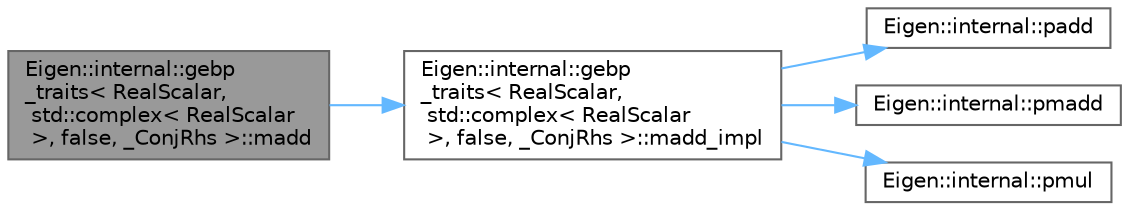 digraph "Eigen::internal::gebp_traits&lt; RealScalar, std::complex&lt; RealScalar &gt;, false, _ConjRhs &gt;::madd"
{
 // LATEX_PDF_SIZE
  bgcolor="transparent";
  edge [fontname=Helvetica,fontsize=10,labelfontname=Helvetica,labelfontsize=10];
  node [fontname=Helvetica,fontsize=10,shape=box,height=0.2,width=0.4];
  rankdir="LR";
  Node1 [id="Node000001",label="Eigen::internal::gebp\l_traits\< RealScalar,\l std::complex\< RealScalar\l \>, false, _ConjRhs \>::madd",height=0.2,width=0.4,color="gray40", fillcolor="grey60", style="filled", fontcolor="black",tooltip=" "];
  Node1 -> Node2 [id="edge1_Node000001_Node000002",color="steelblue1",style="solid",tooltip=" "];
  Node2 [id="Node000002",label="Eigen::internal::gebp\l_traits\< RealScalar,\l std::complex\< RealScalar\l \>, false, _ConjRhs \>::madd_impl",height=0.2,width=0.4,color="grey40", fillcolor="white", style="filled",URL="$class_eigen_1_1internal_1_1gebp__traits_3_01_real_scalar_00_01std_1_1complex_3_01_real_scalar_01f99740ceef5f07e0f3738974eb65d89c.html#a06c429f7169aab2612bf4f1d1d8ffe50",tooltip=" "];
  Node2 -> Node3 [id="edge2_Node000002_Node000003",color="steelblue1",style="solid",tooltip=" "];
  Node3 [id="Node000003",label="Eigen::internal::padd",height=0.2,width=0.4,color="grey40", fillcolor="white", style="filled",URL="$namespace_eigen_1_1internal.html#a0f50f3baa0dcc73cd1c0baa06e5c8c13",tooltip=" "];
  Node2 -> Node4 [id="edge3_Node000002_Node000004",color="steelblue1",style="solid",tooltip=" "];
  Node4 [id="Node000004",label="Eigen::internal::pmadd",height=0.2,width=0.4,color="grey40", fillcolor="white", style="filled",URL="$namespace_eigen_1_1internal.html#a74b4d1fb91602aebe1ae5742e8c2d566",tooltip=" "];
  Node2 -> Node5 [id="edge4_Node000002_Node000005",color="steelblue1",style="solid",tooltip=" "];
  Node5 [id="Node000005",label="Eigen::internal::pmul",height=0.2,width=0.4,color="grey40", fillcolor="white", style="filled",URL="$namespace_eigen_1_1internal.html#a776f5f4b514ecaed2a98db928b8f745f",tooltip=" "];
}
